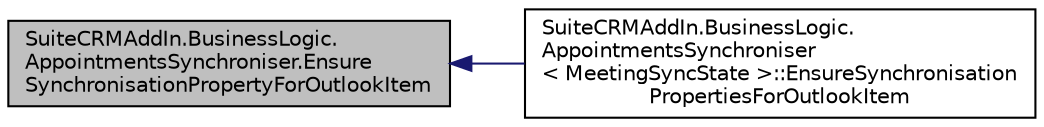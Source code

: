 digraph "SuiteCRMAddIn.BusinessLogic.AppointmentsSynchroniser.EnsureSynchronisationPropertyForOutlookItem"
{
  edge [fontname="Helvetica",fontsize="10",labelfontname="Helvetica",labelfontsize="10"];
  node [fontname="Helvetica",fontsize="10",shape=record];
  rankdir="LR";
  Node22 [label="SuiteCRMAddIn.BusinessLogic.\lAppointmentsSynchroniser.Ensure\lSynchronisationPropertyForOutlookItem",height=0.2,width=0.4,color="black", fillcolor="grey75", style="filled", fontcolor="black"];
  Node22 -> Node23 [dir="back",color="midnightblue",fontsize="10",style="solid",fontname="Helvetica"];
  Node23 [label="SuiteCRMAddIn.BusinessLogic.\lAppointmentsSynchroniser\l\< MeetingSyncState \>::EnsureSynchronisation\lPropertiesForOutlookItem",height=0.2,width=0.4,color="black", fillcolor="white", style="filled",URL="$class_suite_c_r_m_add_in_1_1_business_logic_1_1_appointments_synchroniser.html#a92d81bc88829086abe349ca9a7f09ddb",tooltip="Specialisation: in addition to the standard properties, meetings also require an organiser property..."];
}
